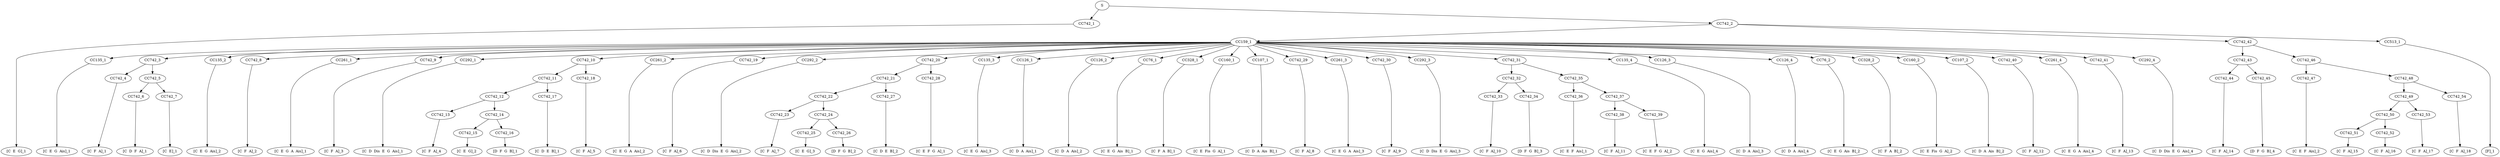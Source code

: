 digraph sample{
"S" -> "CC742_1";
"CC742_1" -> "[C  E  G]_1";
"S" -> "CC742_2";
"CC742_2" -> "CC159_1";
"CC159_1" -> "CC135_1";
"CC135_1" -> "[C  E  G  Ais]_1";
"CC159_1" -> "CC742_3";
"CC742_3" -> "CC742_4";
"CC742_4" -> "[C  F  A]_1";
"CC742_3" -> "CC742_5";
"CC742_5" -> "CC742_6";
"CC742_6" -> "[C  D  F  A]_1";
"CC742_5" -> "CC742_7";
"CC742_7" -> "[C  E]_1";
"CC159_1" -> "CC135_2";
"CC135_2" -> "[C  E  G  Ais]_2";
"CC159_1" -> "CC742_8";
"CC742_8" -> "[C  F  A]_2";
"CC159_1" -> "CC261_1";
"CC261_1" -> "[C  E  G  A  Ais]_1";
"CC159_1" -> "CC742_9";
"CC742_9" -> "[C  F  A]_3";
"CC159_1" -> "CC292_1";
"CC292_1" -> "[C  D  Dis  E  G  Ais]_1";
"CC159_1" -> "CC742_10";
"CC742_10" -> "CC742_11";
"CC742_11" -> "CC742_12";
"CC742_12" -> "CC742_13";
"CC742_13" -> "[C  F  A]_4";
"CC742_12" -> "CC742_14";
"CC742_14" -> "CC742_15";
"CC742_15" -> "[C  E  G]_2";
"CC742_14" -> "CC742_16";
"CC742_16" -> "[D  F  G  B]_1";
"CC742_11" -> "CC742_17";
"CC742_17" -> "[C  D  E  B]_1";
"CC742_10" -> "CC742_18";
"CC742_18" -> "[C  F  A]_5";
"CC159_1" -> "CC261_2";
"CC261_2" -> "[C  E  G  A  Ais]_2";
"CC159_1" -> "CC742_19";
"CC742_19" -> "[C  F  A]_6";
"CC159_1" -> "CC292_2";
"CC292_2" -> "[C  D  Dis  E  G  Ais]_2";
"CC159_1" -> "CC742_20";
"CC742_20" -> "CC742_21";
"CC742_21" -> "CC742_22";
"CC742_22" -> "CC742_23";
"CC742_23" -> "[C  F  A]_7";
"CC742_22" -> "CC742_24";
"CC742_24" -> "CC742_25";
"CC742_25" -> "[C  E  G]_3";
"CC742_24" -> "CC742_26";
"CC742_26" -> "[D  F  G  B]_2";
"CC742_21" -> "CC742_27";
"CC742_27" -> "[C  D  E  B]_2";
"CC742_20" -> "CC742_28";
"CC742_28" -> "[C  E  F  G  A]_1";
"CC159_1" -> "CC135_3";
"CC135_3" -> "[C  E  G  Ais]_3";
"CC159_1" -> "CC126_1";
"CC126_1" -> "[C  D  A  Ais]_1";
"CC159_1" -> "CC126_2";
"CC126_2" -> "[C  D  A  Ais]_2";
"CC159_1" -> "CC76_1";
"CC76_1" -> "[C  E  G  Ais  B]_1";
"CC159_1" -> "CC328_1";
"CC328_1" -> "[C  F  A  B]_1";
"CC159_1" -> "CC160_1";
"CC160_1" -> "[C  E  Fis  G  A]_1";
"CC159_1" -> "CC107_1";
"CC107_1" -> "[C  D  A  Ais  B]_1";
"CC159_1" -> "CC742_29";
"CC742_29" -> "[C  F  A]_8";
"CC159_1" -> "CC261_3";
"CC261_3" -> "[C  E  G  A  Ais]_3";
"CC159_1" -> "CC742_30";
"CC742_30" -> "[C  F  A]_9";
"CC159_1" -> "CC292_3";
"CC292_3" -> "[C  D  Dis  E  G  Ais]_3";
"CC159_1" -> "CC742_31";
"CC742_31" -> "CC742_32";
"CC742_32" -> "CC742_33";
"CC742_33" -> "[C  F  A]_10";
"CC742_32" -> "CC742_34";
"CC742_34" -> "[D  F  G  B]_3";
"CC742_31" -> "CC742_35";
"CC742_35" -> "CC742_36";
"CC742_36" -> "[C  E  F  Ais]_1";
"CC742_35" -> "CC742_37";
"CC742_37" -> "CC742_38";
"CC742_38" -> "[C  F  A]_11";
"CC742_37" -> "CC742_39";
"CC742_39" -> "[C  E  F  G  A]_2";
"CC159_1" -> "CC135_4";
"CC135_4" -> "[C  E  G  Ais]_4";
"CC159_1" -> "CC126_3";
"CC126_3" -> "[C  D  A  Ais]_3";
"CC159_1" -> "CC126_4";
"CC126_4" -> "[C  D  A  Ais]_4";
"CC159_1" -> "CC76_2";
"CC76_2" -> "[C  E  G  Ais  B]_2";
"CC159_1" -> "CC328_2";
"CC328_2" -> "[C  F  A  B]_2";
"CC159_1" -> "CC160_2";
"CC160_2" -> "[C  E  Fis  G  A]_2";
"CC159_1" -> "CC107_2";
"CC107_2" -> "[C  D  A  Ais  B]_2";
"CC159_1" -> "CC742_40";
"CC742_40" -> "[C  F  A]_12";
"CC159_1" -> "CC261_4";
"CC261_4" -> "[C  E  G  A  Ais]_4";
"CC159_1" -> "CC742_41";
"CC742_41" -> "[C  F  A]_13";
"CC159_1" -> "CC292_4";
"CC292_4" -> "[C  D  Dis  E  G  Ais]_4";
"CC742_2" -> "CC742_42";
"CC742_42" -> "CC742_43";
"CC742_43" -> "CC742_44";
"CC742_44" -> "[C  F  A]_14";
"CC742_43" -> "CC742_45";
"CC742_45" -> "[D  F  G  B]_4";
"CC742_42" -> "CC742_46";
"CC742_46" -> "CC742_47";
"CC742_47" -> "[C  E  F  Ais]_2";
"CC742_46" -> "CC742_48";
"CC742_48" -> "CC742_49";
"CC742_49" -> "CC742_50";
"CC742_50" -> "CC742_51";
"CC742_51" -> "[C  F  A]_15";
"CC742_50" -> "CC742_52";
"CC742_52" -> "[C  F  A]_16";
"CC742_49" -> "CC742_53";
"CC742_53" -> "[C  F  A]_17";
"CC742_48" -> "CC742_54";
"CC742_54" -> "[C  F  A]_18";
"CC742_2" -> "CC513_1";
"CC513_1" -> "[F]_1";

{rank = min; "S";}
{rank = same; "CC742_1"; "CC742_2";}
{rank = same; "CC159_1"; "CC742_42"; "CC513_1";}
{rank = same; "CC135_1"; "CC742_3"; "CC135_2"; "CC742_8"; "CC261_1"; "CC742_9"; "CC292_1"; "CC742_10"; "CC261_2"; "CC742_19"; "CC292_2"; "CC742_20"; "CC135_3"; "CC126_1"; "CC126_2"; "CC76_1"; "CC328_1"; "CC160_1"; "CC107_1"; "CC742_29"; "CC261_3"; "CC742_30"; "CC292_3"; "CC742_31"; "CC135_4"; "CC126_3"; "CC126_4"; "CC76_2"; "CC328_2"; "CC160_2"; "CC107_2"; "CC742_40"; "CC261_4"; "CC742_41"; "CC292_4"; "CC742_43"; "CC742_46";}
{rank = same; "CC742_4"; "CC742_5"; "CC742_11"; "CC742_18"; "CC742_21"; "CC742_28"; "CC742_32"; "CC742_35"; "CC742_44"; "CC742_45"; "CC742_47"; "CC742_48";}
{rank = same; "CC742_6"; "CC742_7"; "CC742_12"; "CC742_17"; "CC742_22"; "CC742_27"; "CC742_33"; "CC742_34"; "CC742_36"; "CC742_37"; "CC742_49"; "CC742_54";}
{rank = same; "CC742_13"; "CC742_14"; "CC742_23"; "CC742_24"; "CC742_38"; "CC742_39"; "CC742_50"; "CC742_53";}
{rank = same; "CC742_15"; "CC742_16"; "CC742_25"; "CC742_26"; "CC742_51"; "CC742_52";}
{rank = same; "[C  D  A  Ais  B]_1"; "[C  D  A  Ais  B]_2"; "[C  D  A  Ais]_1"; "[C  D  A  Ais]_2"; "[C  D  A  Ais]_3"; "[C  D  A  Ais]_4"; "[C  D  Dis  E  G  Ais]_1"; "[C  D  Dis  E  G  Ais]_2"; "[C  D  Dis  E  G  Ais]_3"; "[C  D  Dis  E  G  Ais]_4"; "[C  D  E  B]_1"; "[C  D  E  B]_2"; "[C  D  F  A]_1"; "[C  E  F  Ais]_1"; "[C  E  F  Ais]_2"; "[C  E  F  G  A]_1"; "[C  E  F  G  A]_2"; "[C  E  Fis  G  A]_1"; "[C  E  Fis  G  A]_2"; "[C  E  G  A  Ais]_1"; "[C  E  G  A  Ais]_2"; "[C  E  G  A  Ais]_3"; "[C  E  G  A  Ais]_4"; "[C  E  G  Ais  B]_1"; "[C  E  G  Ais  B]_2"; "[C  E  G  Ais]_1"; "[C  E  G  Ais]_2"; "[C  E  G  Ais]_3"; "[C  E  G  Ais]_4"; "[C  E  G]_1"; "[C  E  G]_2"; "[C  E  G]_3"; "[C  E]_1"; "[C  F  A  B]_1"; "[C  F  A  B]_2"; "[C  F  A]_1"; "[C  F  A]_2"; "[C  F  A]_3"; "[C  F  A]_4"; "[C  F  A]_5"; "[C  F  A]_6"; "[C  F  A]_7"; "[C  F  A]_8"; "[C  F  A]_9"; "[C  F  A]_10"; "[C  F  A]_11"; "[C  F  A]_12"; "[C  F  A]_13"; "[C  F  A]_14"; "[C  F  A]_15"; "[C  F  A]_16"; "[C  F  A]_17"; "[C  F  A]_18"; "[D  F  G  B]_1"; "[D  F  G  B]_2"; "[D  F  G  B]_3"; "[D  F  G  B]_4"; "[F]_1";}
}